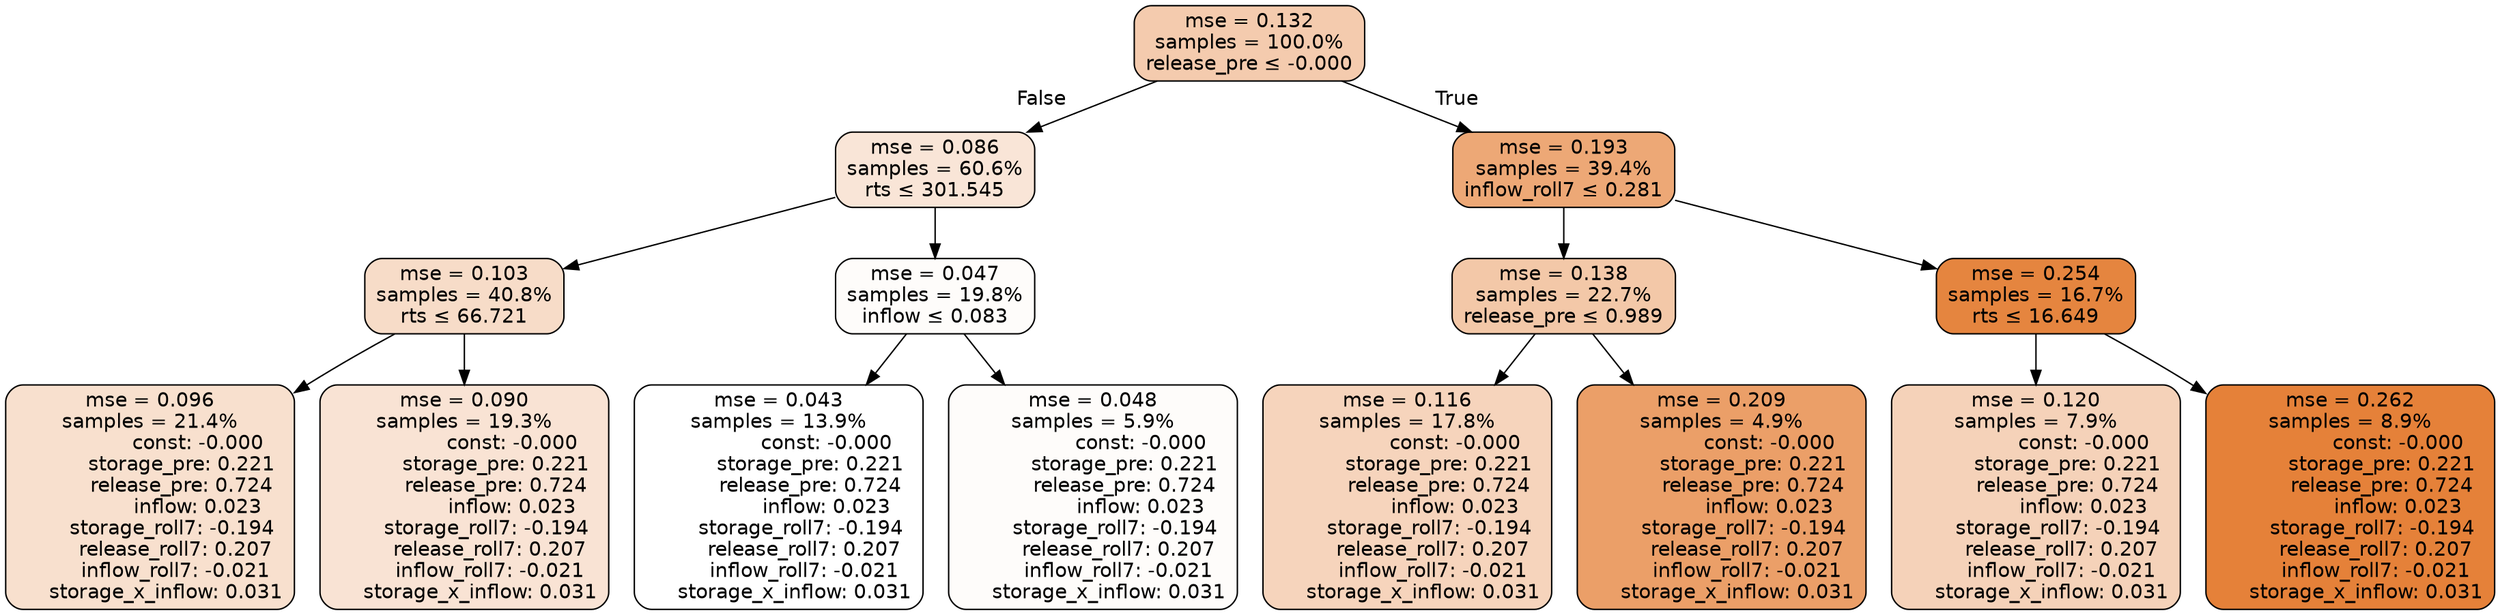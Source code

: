 digraph tree {
node [shape=rectangle, style="filled, rounded", color="black", fontname=helvetica] ;
edge [fontname=helvetica] ;
	"0" [label="mse = 0.132
samples = 100.0%
release_pre &le; -0.000", fillcolor="#f4cbae"]
	"1" [label="mse = 0.086
samples = 60.6%
rts &le; 301.545", fillcolor="#f9e5d7"]
	"2" [label="mse = 0.103
samples = 40.8%
rts &le; 66.721", fillcolor="#f7dcc8"]
	"3" [label="mse = 0.096
samples = 21.4%
               const: -0.000
          storage_pre: 0.221
          release_pre: 0.724
               inflow: 0.023
       storage_roll7: -0.194
        release_roll7: 0.207
        inflow_roll7: -0.021
     storage_x_inflow: 0.031", fillcolor="#f8e0ce"]
	"4" [label="mse = 0.090
samples = 19.3%
               const: -0.000
          storage_pre: 0.221
          release_pre: 0.724
               inflow: 0.023
       storage_roll7: -0.194
        release_roll7: 0.207
        inflow_roll7: -0.021
     storage_x_inflow: 0.031", fillcolor="#f9e3d4"]
	"5" [label="mse = 0.047
samples = 19.8%
inflow &le; 0.083", fillcolor="#fefcfa"]
	"6" [label="mse = 0.043
samples = 13.9%
               const: -0.000
          storage_pre: 0.221
          release_pre: 0.724
               inflow: 0.023
       storage_roll7: -0.194
        release_roll7: 0.207
        inflow_roll7: -0.021
     storage_x_inflow: 0.031", fillcolor="#ffffff"]
	"7" [label="mse = 0.048
samples = 5.9%
               const: -0.000
          storage_pre: 0.221
          release_pre: 0.724
               inflow: 0.023
       storage_roll7: -0.194
        release_roll7: 0.207
        inflow_roll7: -0.021
     storage_x_inflow: 0.031", fillcolor="#fefcfa"]
	"8" [label="mse = 0.193
samples = 39.4%
inflow_roll7 &le; 0.281", fillcolor="#eda876"]
	"9" [label="mse = 0.138
samples = 22.7%
release_pre &le; 0.989", fillcolor="#f3c8a8"]
	"10" [label="mse = 0.116
samples = 17.8%
               const: -0.000
          storage_pre: 0.221
          release_pre: 0.724
               inflow: 0.023
       storage_roll7: -0.194
        release_roll7: 0.207
        inflow_roll7: -0.021
     storage_x_inflow: 0.031", fillcolor="#f6d4bc"]
	"11" [label="mse = 0.209
samples = 4.9%
               const: -0.000
          storage_pre: 0.221
          release_pre: 0.724
               inflow: 0.023
       storage_roll7: -0.194
        release_roll7: 0.207
        inflow_roll7: -0.021
     storage_x_inflow: 0.031", fillcolor="#eb9f68"]
	"12" [label="mse = 0.254
samples = 16.7%
rts &le; 16.649", fillcolor="#e5853f"]
	"13" [label="mse = 0.120
samples = 7.9%
               const: -0.000
          storage_pre: 0.221
          release_pre: 0.724
               inflow: 0.023
       storage_roll7: -0.194
        release_roll7: 0.207
        inflow_roll7: -0.021
     storage_x_inflow: 0.031", fillcolor="#f5d2b9"]
	"14" [label="mse = 0.262
samples = 8.9%
               const: -0.000
          storage_pre: 0.221
          release_pre: 0.724
               inflow: 0.023
       storage_roll7: -0.194
        release_roll7: 0.207
        inflow_roll7: -0.021
     storage_x_inflow: 0.031", fillcolor="#e58139"]

	"0" -> "1" [labeldistance=2.5, labelangle=45, headlabel="False"]
	"1" -> "2"
	"2" -> "3"
	"2" -> "4"
	"1" -> "5"
	"5" -> "6"
	"5" -> "7"
	"0" -> "8" [labeldistance=2.5, labelangle=-45, headlabel="True"]
	"8" -> "9"
	"9" -> "10"
	"9" -> "11"
	"8" -> "12"
	"12" -> "13"
	"12" -> "14"
}